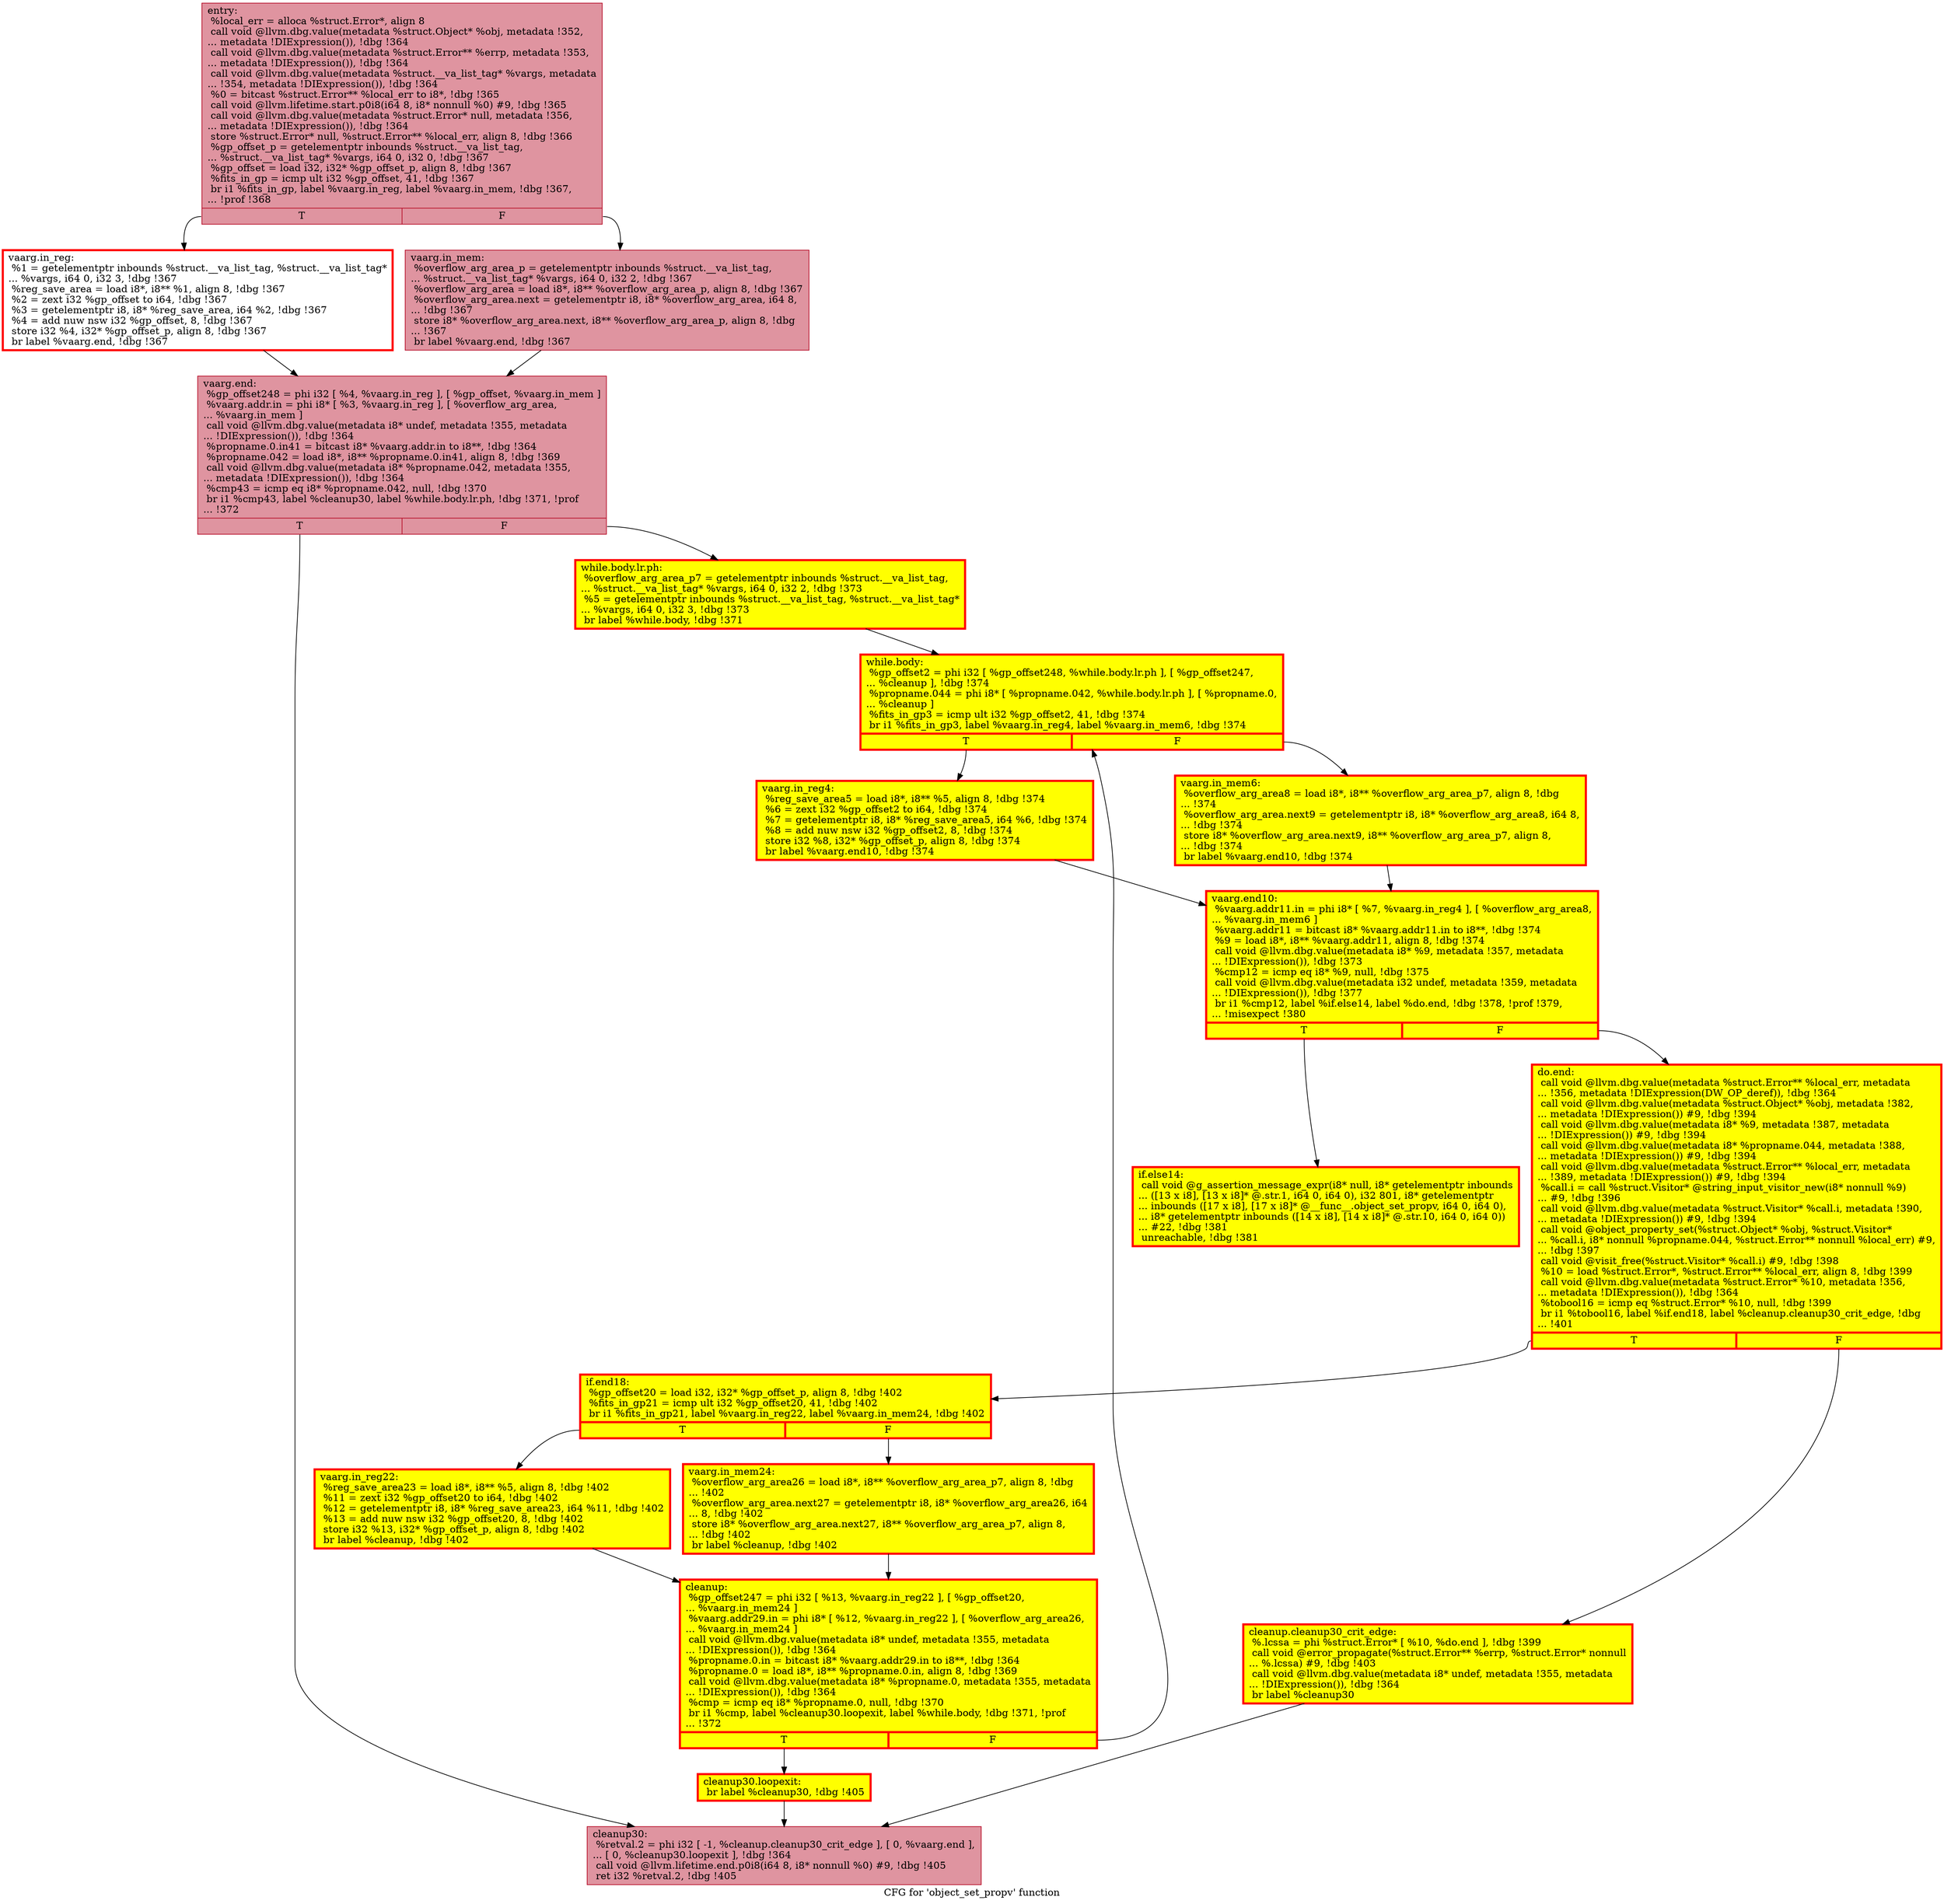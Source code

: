 digraph "CFG for 'object_set_propv' function" {
	label="CFG for 'object_set_propv' function";

	Node0x55ee22575890 [shape=record,color="#b70d28ff", style=filled, fillcolor="#b70d2870",label="{entry:\l  %local_err = alloca %struct.Error*, align 8\l  call void @llvm.dbg.value(metadata %struct.Object* %obj, metadata !352,\l... metadata !DIExpression()), !dbg !364\l  call void @llvm.dbg.value(metadata %struct.Error** %errp, metadata !353,\l... metadata !DIExpression()), !dbg !364\l  call void @llvm.dbg.value(metadata %struct.__va_list_tag* %vargs, metadata\l... !354, metadata !DIExpression()), !dbg !364\l  %0 = bitcast %struct.Error** %local_err to i8*, !dbg !365\l  call void @llvm.lifetime.start.p0i8(i64 8, i8* nonnull %0) #9, !dbg !365\l  call void @llvm.dbg.value(metadata %struct.Error* null, metadata !356,\l... metadata !DIExpression()), !dbg !364\l  store %struct.Error* null, %struct.Error** %local_err, align 8, !dbg !366\l  %gp_offset_p = getelementptr inbounds %struct.__va_list_tag,\l... %struct.__va_list_tag* %vargs, i64 0, i32 0, !dbg !367\l  %gp_offset = load i32, i32* %gp_offset_p, align 8, !dbg !367\l  %fits_in_gp = icmp ult i32 %gp_offset, 41, !dbg !367\l  br i1 %fits_in_gp, label %vaarg.in_reg, label %vaarg.in_mem, !dbg !367,\l... !prof !368\l|{<s0>T|<s1>F}}"];
	Node0x55ee22575890:s0 -> Node0x55ee2257cad0;
	Node0x55ee22575890:s1 -> Node0x55ee2257cb50;
	Node0x55ee2257cad0 [shape=record,penwidth=3.0, color="red",label="{vaarg.in_reg:                                     \l  %1 = getelementptr inbounds %struct.__va_list_tag, %struct.__va_list_tag*\l... %vargs, i64 0, i32 3, !dbg !367\l  %reg_save_area = load i8*, i8** %1, align 8, !dbg !367\l  %2 = zext i32 %gp_offset to i64, !dbg !367\l  %3 = getelementptr i8, i8* %reg_save_area, i64 %2, !dbg !367\l  %4 = add nuw nsw i32 %gp_offset, 8, !dbg !367\l  store i32 %4, i32* %gp_offset_p, align 8, !dbg !367\l  br label %vaarg.end, !dbg !367\l}"];
	Node0x55ee2257cad0 -> Node0x55ee2257cbd0;
	Node0x55ee2257cb50 [shape=record,color="#b70d28ff", style=filled, fillcolor="#b70d2870",label="{vaarg.in_mem:                                     \l  %overflow_arg_area_p = getelementptr inbounds %struct.__va_list_tag,\l... %struct.__va_list_tag* %vargs, i64 0, i32 2, !dbg !367\l  %overflow_arg_area = load i8*, i8** %overflow_arg_area_p, align 8, !dbg !367\l  %overflow_arg_area.next = getelementptr i8, i8* %overflow_arg_area, i64 8,\l... !dbg !367\l  store i8* %overflow_arg_area.next, i8** %overflow_arg_area_p, align 8, !dbg\l... !367\l  br label %vaarg.end, !dbg !367\l}"];
	Node0x55ee2257cb50 -> Node0x55ee2257cbd0;
	Node0x55ee2257cbd0 [shape=record,color="#b70d28ff", style=filled, fillcolor="#b70d2870",label="{vaarg.end:                                        \l  %gp_offset248 = phi i32 [ %4, %vaarg.in_reg ], [ %gp_offset, %vaarg.in_mem ]\l  %vaarg.addr.in = phi i8* [ %3, %vaarg.in_reg ], [ %overflow_arg_area,\l... %vaarg.in_mem ]\l  call void @llvm.dbg.value(metadata i8* undef, metadata !355, metadata\l... !DIExpression()), !dbg !364\l  %propname.0.in41 = bitcast i8* %vaarg.addr.in to i8**, !dbg !364\l  %propname.042 = load i8*, i8** %propname.0.in41, align 8, !dbg !369\l  call void @llvm.dbg.value(metadata i8* %propname.042, metadata !355,\l... metadata !DIExpression()), !dbg !364\l  %cmp43 = icmp eq i8* %propname.042, null, !dbg !370\l  br i1 %cmp43, label %cleanup30, label %while.body.lr.ph, !dbg !371, !prof\l... !372\l|{<s0>T|<s1>F}}"];
	Node0x55ee2257cbd0:s0 -> Node0x55ee22583380;
	Node0x55ee2257cbd0:s1 -> Node0x55ee2270a260;
	Node0x55ee2270a260 [shape=record,penwidth=3.0, style="filled", color="red", fillcolor="yellow",label="{while.body.lr.ph:                                 \l  %overflow_arg_area_p7 = getelementptr inbounds %struct.__va_list_tag,\l... %struct.__va_list_tag* %vargs, i64 0, i32 2, !dbg !373\l  %5 = getelementptr inbounds %struct.__va_list_tag, %struct.__va_list_tag*\l... %vargs, i64 0, i32 3, !dbg !373\l  br label %while.body, !dbg !371\l}"];
	Node0x55ee2270a260 -> Node0x55ee2257c840;
	Node0x55ee2257c840 [shape=record,penwidth=3.0, style="filled", color="red", fillcolor="yellow",label="{while.body:                                       \l  %gp_offset2 = phi i32 [ %gp_offset248, %while.body.lr.ph ], [ %gp_offset247,\l... %cleanup ], !dbg !374\l  %propname.044 = phi i8* [ %propname.042, %while.body.lr.ph ], [ %propname.0,\l... %cleanup ]\l  %fits_in_gp3 = icmp ult i32 %gp_offset2, 41, !dbg !374\l  br i1 %fits_in_gp3, label %vaarg.in_reg4, label %vaarg.in_mem6, !dbg !374\l|{<s0>T|<s1>F}}"];
	Node0x55ee2257c840:s0 -> Node0x55ee2257e3e0;
	Node0x55ee2257c840:s1 -> Node0x55ee2257e460;
	Node0x55ee2257e3e0 [shape=record,penwidth=3.0, style="filled", color="red", fillcolor="yellow",label="{vaarg.in_reg4:                                    \l  %reg_save_area5 = load i8*, i8** %5, align 8, !dbg !374\l  %6 = zext i32 %gp_offset2 to i64, !dbg !374\l  %7 = getelementptr i8, i8* %reg_save_area5, i64 %6, !dbg !374\l  %8 = add nuw nsw i32 %gp_offset2, 8, !dbg !374\l  store i32 %8, i32* %gp_offset_p, align 8, !dbg !374\l  br label %vaarg.end10, !dbg !374\l}"];
	Node0x55ee2257e3e0 -> Node0x55ee2257e4e0;
	Node0x55ee2257e460 [shape=record,penwidth=3.0, style="filled", color="red", fillcolor="yellow",label="{vaarg.in_mem6:                                    \l  %overflow_arg_area8 = load i8*, i8** %overflow_arg_area_p7, align 8, !dbg\l... !374\l  %overflow_arg_area.next9 = getelementptr i8, i8* %overflow_arg_area8, i64 8,\l... !dbg !374\l  store i8* %overflow_arg_area.next9, i8** %overflow_arg_area_p7, align 8,\l... !dbg !374\l  br label %vaarg.end10, !dbg !374\l}"];
	Node0x55ee2257e460 -> Node0x55ee2257e4e0;
	Node0x55ee2257e4e0 [shape=record,penwidth=3.0, style="filled", color="red", fillcolor="yellow",label="{vaarg.end10:                                      \l  %vaarg.addr11.in = phi i8* [ %7, %vaarg.in_reg4 ], [ %overflow_arg_area8,\l... %vaarg.in_mem6 ]\l  %vaarg.addr11 = bitcast i8* %vaarg.addr11.in to i8**, !dbg !374\l  %9 = load i8*, i8** %vaarg.addr11, align 8, !dbg !374\l  call void @llvm.dbg.value(metadata i8* %9, metadata !357, metadata\l... !DIExpression()), !dbg !373\l  %cmp12 = icmp eq i8* %9, null, !dbg !375\l  call void @llvm.dbg.value(metadata i32 undef, metadata !359, metadata\l... !DIExpression()), !dbg !377\l  br i1 %cmp12, label %if.else14, label %do.end, !dbg !378, !prof !379,\l... !misexpect !380\l|{<s0>T|<s1>F}}"];
	Node0x55ee2257e4e0:s0 -> Node0x55ee2257f380;
	Node0x55ee2257e4e0:s1 -> Node0x55ee2257eff0;
	Node0x55ee2257f380 [shape=record,penwidth=3.0, style="filled", color="red", fillcolor="yellow",label="{if.else14:                                        \l  call void @g_assertion_message_expr(i8* null, i8* getelementptr inbounds\l... ([13 x i8], [13 x i8]* @.str.1, i64 0, i64 0), i32 801, i8* getelementptr\l... inbounds ([17 x i8], [17 x i8]* @__func__.object_set_propv, i64 0, i64 0),\l... i8* getelementptr inbounds ([14 x i8], [14 x i8]* @.str.10, i64 0, i64 0))\l... #22, !dbg !381\l  unreachable, !dbg !381\l}"];
	Node0x55ee2257eff0 [shape=record,penwidth=3.0, style="filled", color="red", fillcolor="yellow",label="{do.end:                                           \l  call void @llvm.dbg.value(metadata %struct.Error** %local_err, metadata\l... !356, metadata !DIExpression(DW_OP_deref)), !dbg !364\l  call void @llvm.dbg.value(metadata %struct.Object* %obj, metadata !382,\l... metadata !DIExpression()) #9, !dbg !394\l  call void @llvm.dbg.value(metadata i8* %9, metadata !387, metadata\l... !DIExpression()) #9, !dbg !394\l  call void @llvm.dbg.value(metadata i8* %propname.044, metadata !388,\l... metadata !DIExpression()) #9, !dbg !394\l  call void @llvm.dbg.value(metadata %struct.Error** %local_err, metadata\l... !389, metadata !DIExpression()) #9, !dbg !394\l  %call.i = call %struct.Visitor* @string_input_visitor_new(i8* nonnull %9)\l... #9, !dbg !396\l  call void @llvm.dbg.value(metadata %struct.Visitor* %call.i, metadata !390,\l... metadata !DIExpression()) #9, !dbg !394\l  call void @object_property_set(%struct.Object* %obj, %struct.Visitor*\l... %call.i, i8* nonnull %propname.044, %struct.Error** nonnull %local_err) #9,\l... !dbg !397\l  call void @visit_free(%struct.Visitor* %call.i) #9, !dbg !398\l  %10 = load %struct.Error*, %struct.Error** %local_err, align 8, !dbg !399\l  call void @llvm.dbg.value(metadata %struct.Error* %10, metadata !356,\l... metadata !DIExpression()), !dbg !364\l  %tobool16 = icmp eq %struct.Error* %10, null, !dbg !399\l  br i1 %tobool16, label %if.end18, label %cleanup.cleanup30_crit_edge, !dbg\l... !401\l|{<s0>T|<s1>F}}"];
	Node0x55ee2257eff0:s0 -> Node0x55ee22515d10;
	Node0x55ee2257eff0:s1 -> Node0x55ee2281ea60;
	Node0x55ee22515d10 [shape=record,penwidth=3.0, style="filled", color="red", fillcolor="yellow",label="{if.end18:                                         \l  %gp_offset20 = load i32, i32* %gp_offset_p, align 8, !dbg !402\l  %fits_in_gp21 = icmp ult i32 %gp_offset20, 41, !dbg !402\l  br i1 %fits_in_gp21, label %vaarg.in_reg22, label %vaarg.in_mem24, !dbg !402\l|{<s0>T|<s1>F}}"];
	Node0x55ee22515d10:s0 -> Node0x55ee225826c0;
	Node0x55ee22515d10:s1 -> Node0x55ee22582740;
	Node0x55ee225826c0 [shape=record,penwidth=3.0, style="filled", color="red", fillcolor="yellow",label="{vaarg.in_reg22:                                   \l  %reg_save_area23 = load i8*, i8** %5, align 8, !dbg !402\l  %11 = zext i32 %gp_offset20 to i64, !dbg !402\l  %12 = getelementptr i8, i8* %reg_save_area23, i64 %11, !dbg !402\l  %13 = add nuw nsw i32 %gp_offset20, 8, !dbg !402\l  store i32 %13, i32* %gp_offset_p, align 8, !dbg !402\l  br label %cleanup, !dbg !402\l}"];
	Node0x55ee225826c0 -> Node0x55ee225820b0;
	Node0x55ee22582740 [shape=record,penwidth=3.0, style="filled", color="red", fillcolor="yellow",label="{vaarg.in_mem24:                                   \l  %overflow_arg_area26 = load i8*, i8** %overflow_arg_area_p7, align 8, !dbg\l... !402\l  %overflow_arg_area.next27 = getelementptr i8, i8* %overflow_arg_area26, i64\l... 8, !dbg !402\l  store i8* %overflow_arg_area.next27, i8** %overflow_arg_area_p7, align 8,\l... !dbg !402\l  br label %cleanup, !dbg !402\l}"];
	Node0x55ee22582740 -> Node0x55ee225820b0;
	Node0x55ee225820b0 [shape=record,penwidth=3.0, style="filled", color="red", fillcolor="yellow",label="{cleanup:                                          \l  %gp_offset247 = phi i32 [ %13, %vaarg.in_reg22 ], [ %gp_offset20,\l... %vaarg.in_mem24 ]\l  %vaarg.addr29.in = phi i8* [ %12, %vaarg.in_reg22 ], [ %overflow_arg_area26,\l... %vaarg.in_mem24 ]\l  call void @llvm.dbg.value(metadata i8* undef, metadata !355, metadata\l... !DIExpression()), !dbg !364\l  %propname.0.in = bitcast i8* %vaarg.addr29.in to i8**, !dbg !364\l  %propname.0 = load i8*, i8** %propname.0.in, align 8, !dbg !369\l  call void @llvm.dbg.value(metadata i8* %propname.0, metadata !355, metadata\l... !DIExpression()), !dbg !364\l  %cmp = icmp eq i8* %propname.0, null, !dbg !370\l  br i1 %cmp, label %cleanup30.loopexit, label %while.body, !dbg !371, !prof\l... !372\l|{<s0>T|<s1>F}}"];
	Node0x55ee225820b0:s0 -> Node0x55ee22676dc0;
	Node0x55ee225820b0:s1 -> Node0x55ee2257c840;
	Node0x55ee2281ea60 [shape=record,penwidth=3.0, style="filled", color="red", fillcolor="yellow",label="{cleanup.cleanup30_crit_edge:                      \l  %.lcssa = phi %struct.Error* [ %10, %do.end ], !dbg !399\l  call void @error_propagate(%struct.Error** %errp, %struct.Error* nonnull\l... %.lcssa) #9, !dbg !403\l  call void @llvm.dbg.value(metadata i8* undef, metadata !355, metadata\l... !DIExpression()), !dbg !364\l  br label %cleanup30\l}"];
	Node0x55ee2281ea60 -> Node0x55ee22583380;
	Node0x55ee22676dc0 [shape=record,penwidth=3.0, style="filled", color="red", fillcolor="yellow",label="{cleanup30.loopexit:                               \l  br label %cleanup30, !dbg !405\l}"];
	Node0x55ee22676dc0 -> Node0x55ee22583380;
	Node0x55ee22583380 [shape=record,color="#b70d28ff", style=filled, fillcolor="#b70d2870",label="{cleanup30:                                        \l  %retval.2 = phi i32 [ -1, %cleanup.cleanup30_crit_edge ], [ 0, %vaarg.end ],\l... [ 0, %cleanup30.loopexit ], !dbg !364\l  call void @llvm.lifetime.end.p0i8(i64 8, i8* nonnull %0) #9, !dbg !405\l  ret i32 %retval.2, !dbg !405\l}"];
}
